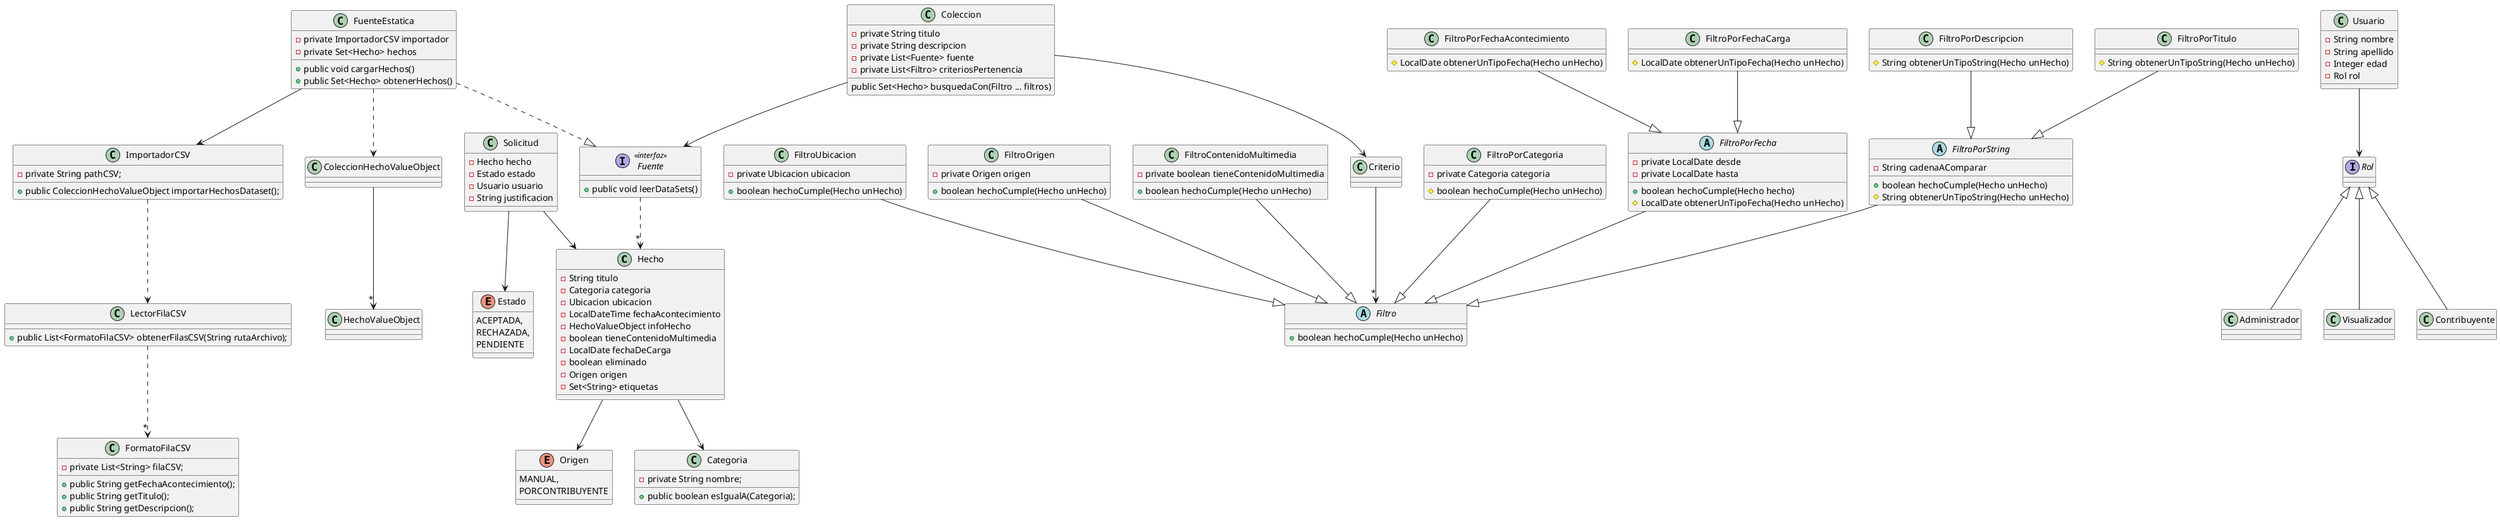 @startuml

class Hecho{
    - String titulo
    - Categoria categoria
    - Ubicacion ubicacion
    - LocalDateTime fechaAcontecimiento
    - HechoValueObject infoHecho
    - boolean tieneContenidoMultimedia
    - LocalDate fechaDeCarga
    - boolean eliminado
    - Origen origen
    - Set<String> etiquetas
}

class Categoria {
    -private String nombre;
    +public boolean esIgualA(Categoria);
}

enum Origen {
    MANUAL,
    PORCONTRIBUYENTE
}

enum Estado{
    ACEPTADA,
    RECHAZADA,
    PENDIENTE
}

Hecho --> Categoria
Hecho --> Origen


' FUENTES y HECHOS

interface Fuente <<interfaz>>{
    + public void leerDataSets()
}

class FuenteEstatica{
    - private ImportadorCSV importador
    - private Set<Hecho> hechos

    + public void cargarHechos()
    + public Set<Hecho> obtenerHechos()
}



' IMPORTADOR CSV

class ImportadorCSV {
    -private String pathCSV;
    +public ColeccionHechoValueObject importarHechosDataset();
}

class LectorFilaCSV {
    +public List<FormatoFilaCSV> obtenerFilasCSV(String rutaArchivo);
}

class FormatoFilaCSV {
    -private List<String> filaCSV;
    +public String getFechaAcontecimiento();
    +public String getTitulo();
    +public String getDescripcion();
}

FuenteEstatica ..|> Fuente
FuenteEstatica ..> ColeccionHechoValueObject
ColeccionHechoValueObject --> "*" HechoValueObject
ImportadorCSV ..> LectorFilaCSV
LectorFilaCSV ..> "*" FormatoFilaCSV
Fuente ..> "*" Hecho
FuenteEstatica --> ImportadorCSV

class Coleccion{
    - private String titulo
    - private String descripcion
    - private List<Fuente> fuente
    - private List<Filtro> criteriosPertenencia

'    Memoria para hechos eliminados

    public Set<Hecho> busquedaCon(Filtro ... filtros)
}


Coleccion --> Criterio
Coleccion --> Fuente
Criterio --> "*" Filtro


'FILTROS

abstract class Filtro {
    + boolean hechoCumple(Hecho unHecho)
}

class FiltroPorCategoria {
    - private Categoria categoria

    # boolean hechoCumple(Hecho unHecho)
}

class FiltroPorDescripcion {
# String obtenerUnTipoString(Hecho unHecho)
}

abstract class FiltroPorFecha {
    -private LocalDate desde
    -private LocalDate hasta
    + boolean hechoCumple(Hecho hecho)
    # LocalDate obtenerUnTipoFecha(Hecho unHecho)
}

class FiltroPorFechaAcontecimiento {
    # LocalDate obtenerUnTipoFecha(Hecho unHecho)
}

class FiltroPorFechaCarga {
    # LocalDate obtenerUnTipoFecha(Hecho unHecho)
}

abstract class FiltroPorString {
    - String cadenaAComparar
    + boolean hechoCumple(Hecho unHecho)
    # String obtenerUnTipoString(Hecho unHecho)
}

class FiltroPorTitulo {
   # String obtenerUnTipoString(Hecho unHecho)
}

class FiltroUbicacion {
    - private Ubicacion ubicacion

    + boolean hechoCumple(Hecho unHecho)
}

FiltroPorTitulo --|> FiltroPorString
FiltroPorDescripcion --|> FiltroPorString


FiltroPorFechaAcontecimiento --|> FiltroPorFecha
FiltroPorFechaCarga --|> FiltroPorFecha


class FiltroOrigen {
    - private Origen origen

    + boolean hechoCumple(Hecho unHecho)
}

class FiltroContenidoMultimedia {
    - private boolean tieneContenidoMultimedia

    + boolean hechoCumple(Hecho unHecho)
}

FiltroPorCategoria --|> Filtro
FiltroPorFecha --|> Filtro
FiltroPorString --|> Filtro
FiltroOrigen --|> Filtro
FiltroContenidoMultimedia --|> Filtro
FiltroUbicacion --|> Filtro


class Solicitud {
    - Hecho hecho
    - Estado estado
    - Usuario usuario
    - String justificacion
}


Solicitud --> Hecho
Solicitud --> Estado

class Usuario{
    - String nombre
    - String apellido
    - Integer edad
    - Rol rol
}

Usuario --> Rol

interface Rol{

}

class Administrador extends Rol {

}

' anonimo
class Visualizador extends Rol{

}

class Contribuyente extends Rol{

}

@enduml